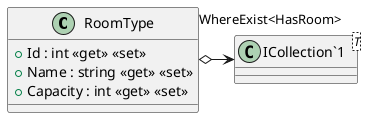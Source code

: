@startuml
class RoomType {
    + Id : int <<get>> <<set>>
    + Name : string <<get>> <<set>>
    + Capacity : int <<get>> <<set>>
}
class "ICollection`1"<T> {
}
RoomType o-> "WhereExist<HasRoom>" "ICollection`1"
@enduml
